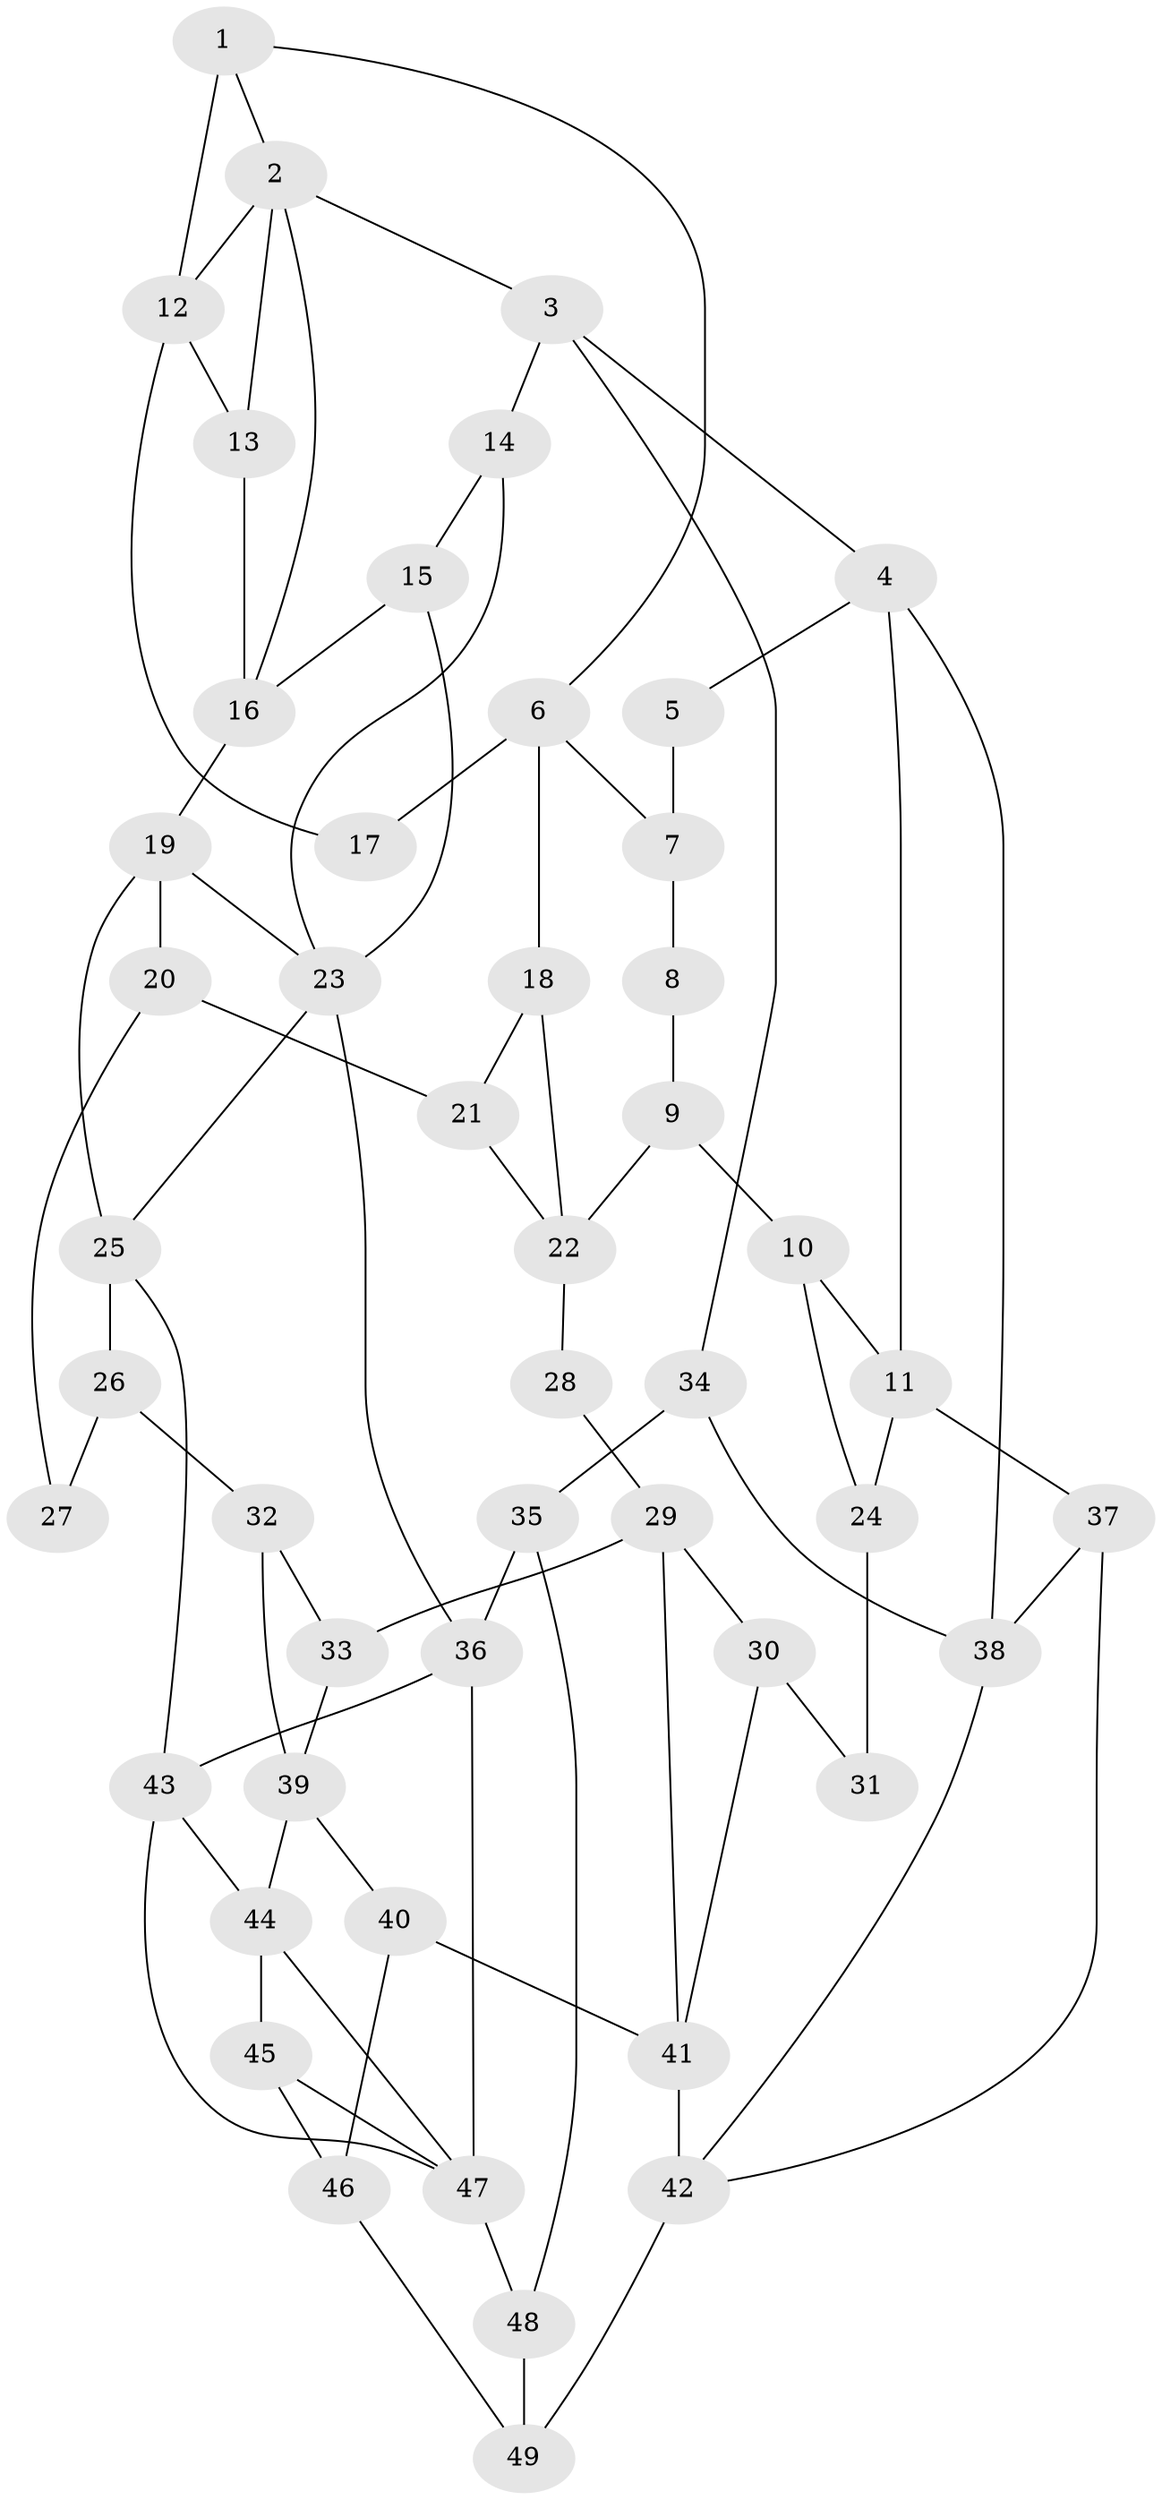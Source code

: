 // original degree distribution, {3: 0.01639344262295082, 5: 0.4918032786885246, 4: 0.2540983606557377, 6: 0.23770491803278687}
// Generated by graph-tools (version 1.1) at 2025/54/03/04/25 22:54:38]
// undirected, 49 vertices, 82 edges
graph export_dot {
  node [color=gray90,style=filled];
  1;
  2;
  3;
  4;
  5;
  6;
  7;
  8;
  9;
  10;
  11;
  12;
  13;
  14;
  15;
  16;
  17;
  18;
  19;
  20;
  21;
  22;
  23;
  24;
  25;
  26;
  27;
  28;
  29;
  30;
  31;
  32;
  33;
  34;
  35;
  36;
  37;
  38;
  39;
  40;
  41;
  42;
  43;
  44;
  45;
  46;
  47;
  48;
  49;
  1 -- 2 [weight=1.0];
  1 -- 6 [weight=1.0];
  1 -- 12 [weight=2.0];
  2 -- 3 [weight=1.0];
  2 -- 12 [weight=1.0];
  2 -- 13 [weight=1.0];
  2 -- 16 [weight=1.0];
  3 -- 4 [weight=1.0];
  3 -- 14 [weight=1.0];
  3 -- 34 [weight=1.0];
  4 -- 5 [weight=1.0];
  4 -- 11 [weight=1.0];
  4 -- 38 [weight=1.0];
  5 -- 7 [weight=2.0];
  6 -- 7 [weight=2.0];
  6 -- 17 [weight=1.0];
  6 -- 18 [weight=2.0];
  7 -- 8 [weight=2.0];
  8 -- 9 [weight=1.0];
  9 -- 10 [weight=2.0];
  9 -- 22 [weight=2.0];
  10 -- 11 [weight=1.0];
  10 -- 24 [weight=2.0];
  11 -- 24 [weight=2.0];
  11 -- 37 [weight=1.0];
  12 -- 13 [weight=1.0];
  12 -- 17 [weight=2.0];
  13 -- 16 [weight=1.0];
  14 -- 15 [weight=2.0];
  14 -- 23 [weight=1.0];
  15 -- 16 [weight=2.0];
  15 -- 23 [weight=1.0];
  16 -- 19 [weight=2.0];
  18 -- 21 [weight=1.0];
  18 -- 22 [weight=1.0];
  19 -- 20 [weight=1.0];
  19 -- 23 [weight=1.0];
  19 -- 25 [weight=1.0];
  20 -- 21 [weight=1.0];
  20 -- 27 [weight=1.0];
  21 -- 22 [weight=1.0];
  22 -- 28 [weight=2.0];
  23 -- 25 [weight=1.0];
  23 -- 36 [weight=2.0];
  24 -- 31 [weight=2.0];
  25 -- 26 [weight=2.0];
  25 -- 43 [weight=1.0];
  26 -- 27 [weight=2.0];
  26 -- 32 [weight=2.0];
  28 -- 29 [weight=2.0];
  29 -- 30 [weight=1.0];
  29 -- 33 [weight=1.0];
  29 -- 41 [weight=1.0];
  30 -- 31 [weight=1.0];
  30 -- 41 [weight=1.0];
  32 -- 33 [weight=1.0];
  32 -- 39 [weight=1.0];
  33 -- 39 [weight=1.0];
  34 -- 35 [weight=2.0];
  34 -- 38 [weight=1.0];
  35 -- 36 [weight=1.0];
  35 -- 48 [weight=2.0];
  36 -- 43 [weight=1.0];
  36 -- 47 [weight=1.0];
  37 -- 38 [weight=1.0];
  37 -- 42 [weight=1.0];
  38 -- 42 [weight=1.0];
  39 -- 40 [weight=1.0];
  39 -- 44 [weight=2.0];
  40 -- 41 [weight=2.0];
  40 -- 46 [weight=2.0];
  41 -- 42 [weight=2.0];
  42 -- 49 [weight=1.0];
  43 -- 44 [weight=1.0];
  43 -- 47 [weight=1.0];
  44 -- 45 [weight=2.0];
  44 -- 47 [weight=1.0];
  45 -- 46 [weight=1.0];
  45 -- 47 [weight=1.0];
  46 -- 49 [weight=1.0];
  47 -- 48 [weight=2.0];
  48 -- 49 [weight=2.0];
}
